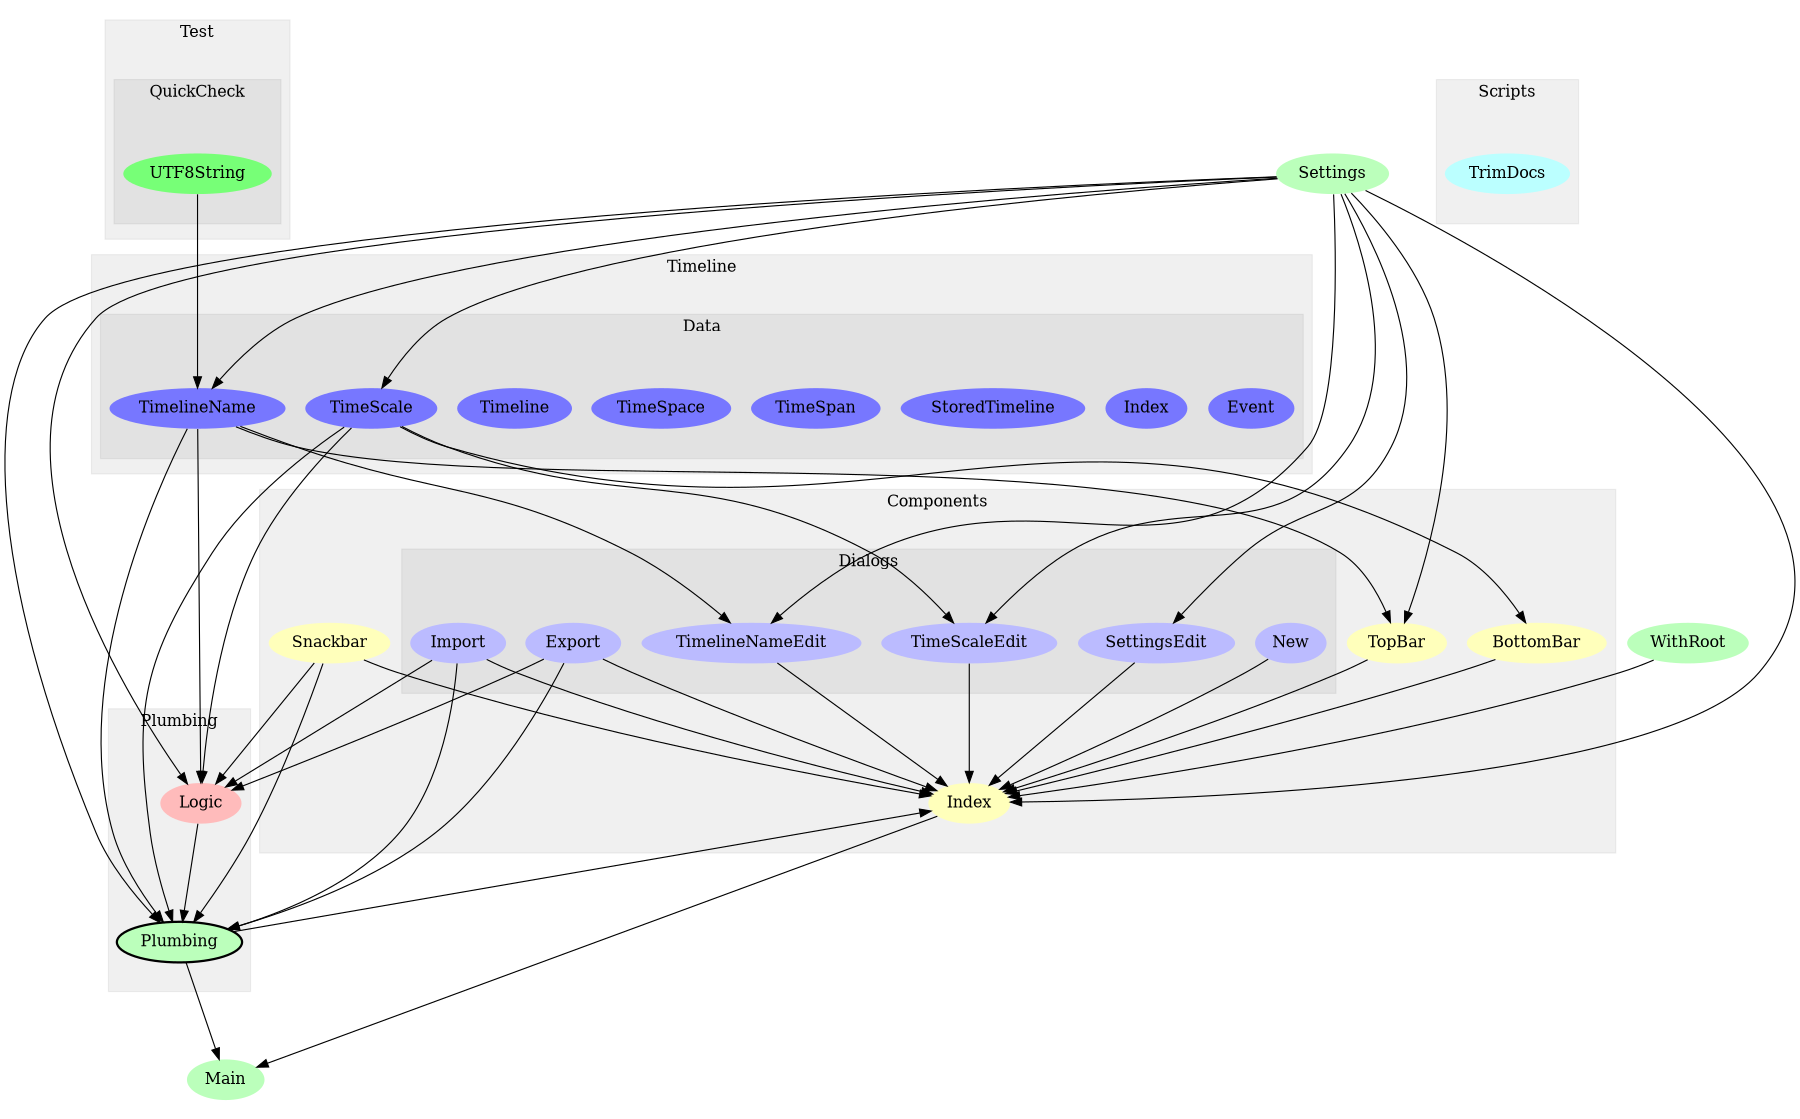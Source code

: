 digraph Modules {
size="12,8";
ratio="fill";
u1[label="WithRoot",style="filled",fillcolor="#bbffbb",penwidth="0"];
u2[label="Main",style="filled",fillcolor="#bbffbb",penwidth="0"];
u14[label="Settings",style="filled",fillcolor="#bbffbb",penwidth="0"];
subgraph cluster_0 {
label="Components";
color="#0000000F";
style="filled";
u4[label="Index",style="filled",fillcolor="#ffffbb",penwidth="0"];
u5[label="TopBar",style="filled",fillcolor="#ffffbb",penwidth="0"];
u12[label="Snackbar",style="filled",fillcolor="#ffffbb",penwidth="0"];
u13[label="BottomBar",style="filled",fillcolor="#ffffbb",penwidth="0"];
subgraph cluster_1 {
label="Dialogs";
color="#0000000F";
style="filled";
u6[label="New",style="filled",fillcolor="#bbbbff",penwidth="0"];
u7[label="Export",style="filled",fillcolor="#bbbbff",penwidth="0"];
u8[label="Import",style="filled",fillcolor="#bbbbff",penwidth="0"];
u9[label="TimeScaleEdit",style="filled",fillcolor="#bbbbff",penwidth="0"];
u10[label="TimelineNameEdit",style="filled",fillcolor="#bbbbff",penwidth="0"];
u11[label="SettingsEdit",style="filled",fillcolor="#bbbbff",penwidth="0"];

}

}
subgraph cluster_2 {
label="Plumbing";
color="#0000000F";
style="filled";
u0[label="Plumbing",style="filled,bold",fillcolor="#bbffbb"];
u3[label="Logic",style="filled",fillcolor="#ffbbbb",penwidth="0"];

}
subgraph cluster_3 {
label="Scripts";
color="#0000000F";
style="filled";
u16[label="TrimDocs",style="filled",fillcolor="#bbffff",penwidth="0"];

}
subgraph cluster_4 {
label="Test";
color="#0000000F";
style="filled";
subgraph cluster_5 {
label="QuickCheck";
color="#0000000F";
style="filled";
u15[label="UTF8String",style="filled",fillcolor="#77ff77",penwidth="0"];

}

}
subgraph cluster_6 {
label="Timeline";
color="#0000000F";
style="filled";
subgraph cluster_7 {
label="Data";
color="#0000000F";
style="filled";
u17[label="Event",style="filled",fillcolor="#7777ff",penwidth="0"];
u18[label="Index",style="filled",fillcolor="#7777ff",penwidth="0"];
u19[label="StoredTimeline",style="filled",fillcolor="#7777ff",penwidth="0"];
u20[label="TimeSpan",style="filled",fillcolor="#7777ff",penwidth="0"];
u21[label="TimeSpace",style="filled",fillcolor="#7777ff",penwidth="0"];
u22[label="Timeline",style="filled",fillcolor="#7777ff",penwidth="0"];
u23[label="TimelineName",style="filled",fillcolor="#7777ff",penwidth="0"];
u24[label="TimeScale",style="filled",fillcolor="#7777ff",penwidth="0"];

}

}
u3 -> u0;
u7 -> u0;
u8 -> u0;
u12 -> u0;
u14 -> u0;
u23 -> u0;
u24 -> u0;
u0 -> u2;
u4 -> u2;
u7 -> u3;
u8 -> u3;
u12 -> u3;
u14 -> u3;
u23 -> u3;
u24 -> u3;
u0 -> u4;
u1 -> u4;
u5 -> u4;
u6 -> u4;
u7 -> u4;
u8 -> u4;
u9 -> u4;
u10 -> u4;
u11 -> u4;
u12 -> u4;
u13 -> u4;
u14 -> u4;
u14 -> u5;
u23 -> u5;
u14 -> u9;
u24 -> u9;
u14 -> u10;
u23 -> u10;
u14 -> u11;
u24 -> u13;
u14 -> u23;
u15 -> u23;
u14 -> u24;

}
